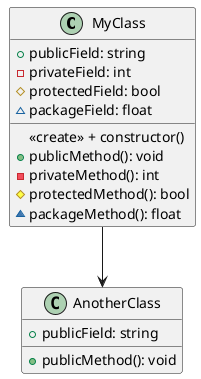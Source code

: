 @startuml
class MyClass {
    + publicField: string
    - privateField: int
    # protectedField: bool
    ~ packageField: float
    <<create>> + constructor()
    + publicMethod(): void
    - privateMethod(): int
    # protectedMethod(): bool
    ~ packageMethod(): float
}

class AnotherClass {
    + publicField: string
    + publicMethod(): void
}

MyClass --> AnotherClass

@enduml
